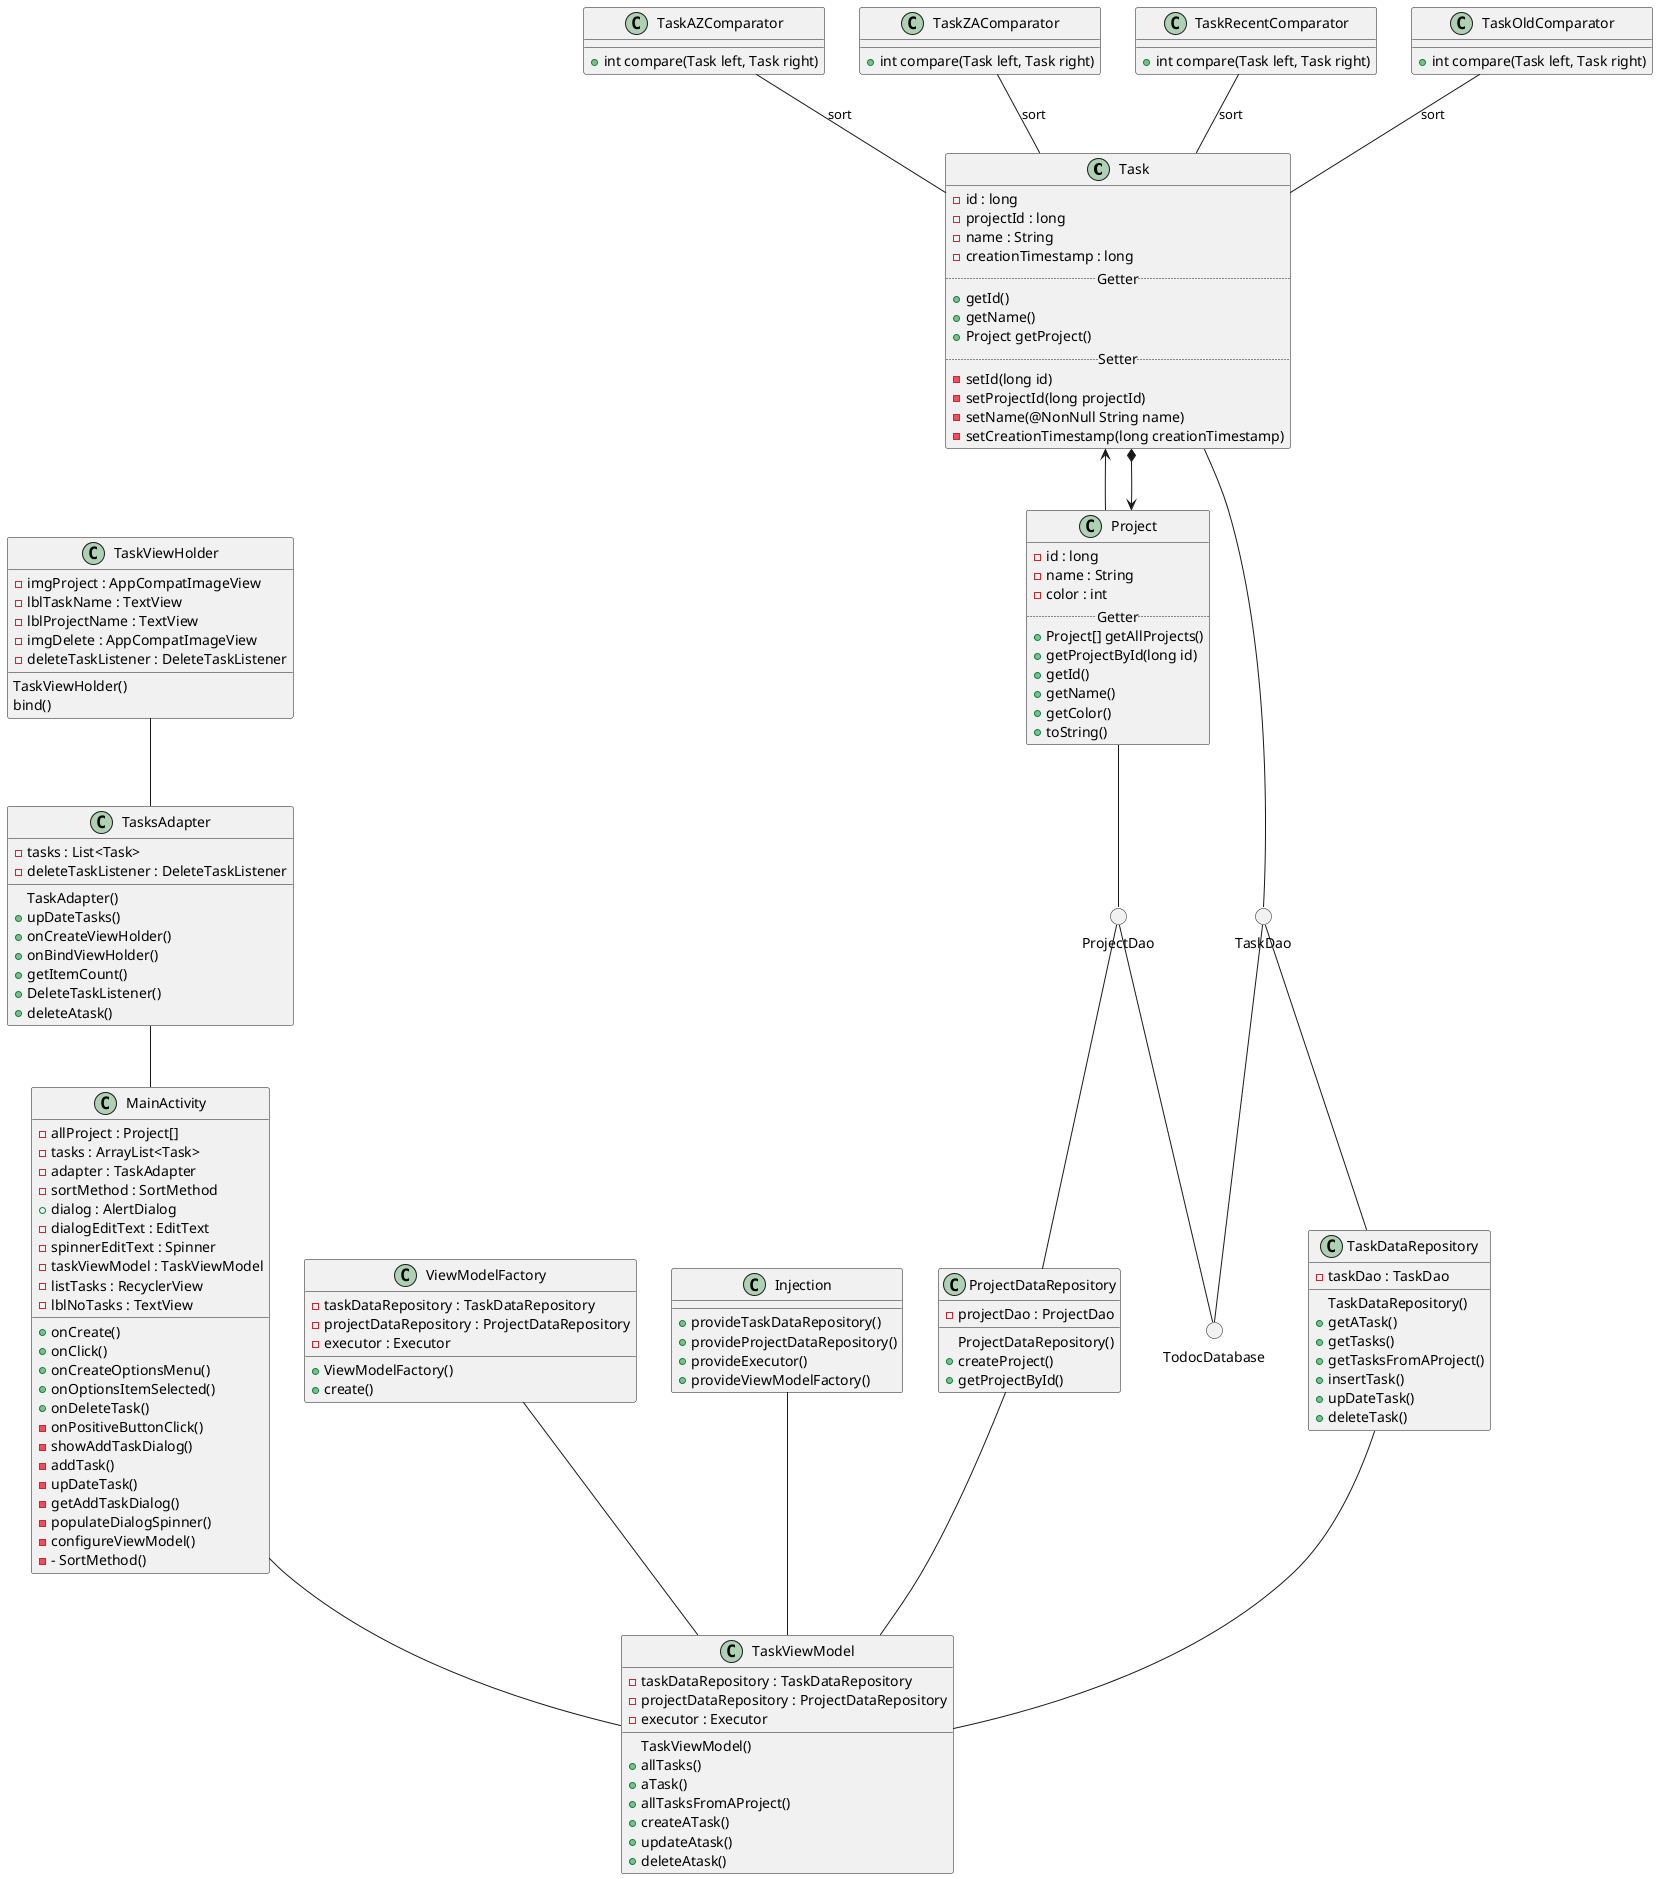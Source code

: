 @startuml Todoc Classes Diagram
class Task {
 - id : long
 - projectId : long
 - name : String
 - creationTimestamp : long
 ..Getter..
 + getId()
 + getName()
 + Project getProject()
 ..Setter..
 - setId(long id)
 - setProjectId(long projectId)
 - setName(@NonNull String name)
 - setCreationTimestamp(long creationTimestamp)
 }

class TaskAZComparator {
 + int compare(Task left, Task right)
 }

class TaskZAComparator {
 + int compare(Task left, Task right)
 }

class TaskRecentComparator {
+ int compare(Task left, Task right)
 }

class TaskOldComparator {
 + int compare(Task left, Task right)
 }

class Project {
 - id : long
 - name : String
 - color : int
 ..Getter..
 + Project[] getAllProjects()
 + getProjectById(long id)
 + getId()
 + getName()
 + getColor()
 + toString()
 }

Project <--* Task
Task <-- Project

TaskAZComparator -- Task : sort
TaskZAComparator -- Task : sort
TaskRecentComparator -- Task : sort
TaskOldComparator -- Task : sort

class MainActivity {
 - allProject : Project[]
 - tasks : ArrayList<Task>
 - adapter : TaskAdapter
 - sortMethod : SortMethod
 + dialog : AlertDialog
 - dialogEditText : EditText
 - spinnerEditText : Spinner
 - taskViewModel : TaskViewModel
 - listTasks : RecyclerView
 - lblNoTasks : TextView

 + onCreate()
 + onClick()
 + onCreateOptionsMenu()
 + onOptionsItemSelected()
 + onDeleteTask()
 - onPositiveButtonClick()
 - showAddTaskDialog()
 - addTask()
 - upDateTask()
 - getAddTaskDialog()
 - populateDialogSpinner()
 - configureViewModel()
 - - SortMethod()
 }

 circle TaskDao
 circle TodocDatabase
 circle ProjectDao

 class TaskDataRepository {
  - taskDao : TaskDao

    TaskDataRepository()
  + getATask()
  + getTasks()
  + getTasksFromAProject()
  + insertTask()
  + upDateTask()
  + deleteTask()
  }

 class ProjectDataRepository {
  - projectDao : ProjectDao

    ProjectDataRepository()
  + createProject()
  + getProjectById()
  }

 class ViewModelFactory {
 - taskDataRepository : TaskDataRepository
 - projectDataRepository : ProjectDataRepository
 - executor : Executor

 + ViewModelFactory()
 + create()
 }

class TaskViewModel {
 - taskDataRepository : TaskDataRepository
 - projectDataRepository : ProjectDataRepository
 - executor : Executor

   TaskViewModel()
 + allTasks()
 + aTask()
 + allTasksFromAProject()
 + createATask()
 + updateAtask()
 + deleteAtask()
 }

 class Injection{
 + provideTaskDataRepository()
 + provideProjectDataRepository()
 + provideExecutor()
 + provideViewModelFactory()
 }

 class TasksAdapter {
  - tasks : List<Task>
  - deleteTaskListener : DeleteTaskListener

    TaskAdapter()
  + upDateTasks()
  + onCreateViewHolder()
  + onBindViewHolder()
  + getItemCount()
  + DeleteTaskListener()
  + deleteAtask()
  }

  class TaskViewHolder {
  - imgProject : AppCompatImageView
  - lblTaskName : TextView
  - lblProjectName : TextView
  - imgDelete : AppCompatImageView
  - deleteTaskListener : DeleteTaskListener

   TaskViewHolder()
   bind()
  }

  TaskViewHolder -- TasksAdapter
  TasksAdapter -- MainActivity
  MainActivity -- TaskViewModel
  ViewModelFactory -- TaskViewModel
  Injection -- TaskViewModel
  ProjectDataRepository -- TaskViewModel
  TaskDataRepository -- TaskViewModel
  ProjectDao -- ProjectDataRepository
  TaskDao -- TaskDataRepository
  TaskDao -- TodocDatabase
  ProjectDao -- TodocDatabase
  Task -- TaskDao
  Project -- ProjectDao


@enduml
